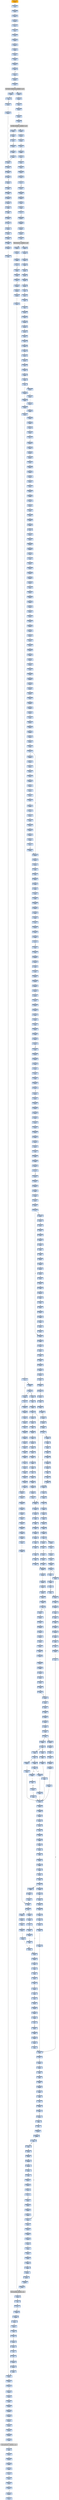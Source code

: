strict digraph G {
	graph [bgcolor=transparent,
		name=G
	];
	node [color=lightsteelblue,
		fillcolor=lightsteelblue,
		shape=rectangle,
		style=filled
	];
	"0x004a7389"	[label="0x004a7389
movl"];
	"0x004a738f"	[label="0x004a738f
movl"];
	"0x004a7389" -> "0x004a738f"	[color="#000000"];
	"0x004a705f"	[label="0x004a705f
leal"];
	"0x004a7062"	[label="0x004a7062
jmp"];
	"0x004a705f" -> "0x004a7062"	[color="#000000"];
	"0x004a72c0"	[label="0x004a72c0
addl"];
	"0x004a72c6"	[label="0x004a72c6
testl"];
	"0x004a72c0" -> "0x004a72c6"	[color="#000000"];
	"0x004a7b1b"	[label="0x004a7b1b
movl"];
	"0x004a7b1e"	[label="0x004a7b1e
movl"];
	"0x004a7b1b" -> "0x004a7b1e"	[color="#000000"];
	"0x004a7ede"	[label="0x004a7ede
subl"];
	"0x004a7ee0"	[label="0x004a7ee0
addl"];
	"0x004a7ede" -> "0x004a7ee0"	[color="#000000"];
	"0x004a77f6"	[label="0x004a77f6
movl"];
	"0x004a77fb"	[label="0x004a77fb
subl"];
	"0x004a77f6" -> "0x004a77fb"	[color="#000000"];
	"0x004a77f2"	[label="0x004a77f2
subl"];
	"0x004a77f4"	[label="0x004a77f4
shrl"];
	"0x004a77f2" -> "0x004a77f4"	[color="#000000"];
	"0x004a7179"	[label="0x004a7179
repz"];
	"0x004a717b"	[label="0x004a717b
popl"];
	"0x004a7179" -> "0x004a717b"	[color="#000000"];
	"0x004a7ec4"	[label="0x004a7ec4
orl"];
	"0x004a7ec6"	[label="0x004a7ec6
movl"];
	"0x004a7ec4" -> "0x004a7ec6"	[color="#000000"];
	"0x004a7e67"	[label="0x004a7e67
movl"];
	"0x004a7e6a"	[label="0x004a7e6a
movl"];
	"0x004a7e67" -> "0x004a7e6a"	[color="#000000"];
	"0x004a7e41"	[label="0x004a7e41
incl"];
	"0x004a7e42"	[label="0x004a7e42
movb"];
	"0x004a7e41" -> "0x004a7e42"	[color="#000000"];
	"0x004a737e"	[label="0x004a737e
movl"];
	"0x004a7384"	[label="0x004a7384
jmp"];
	"0x004a737e" -> "0x004a7384"	[color="#000000"];
	"0x004a77b3"	[label="0x004a77b3
pushl"];
	"0x004a77b4"	[label="0x004a77b4
movl"];
	"0x004a77b3" -> "0x004a77b4"	[color="#000000"];
	"0x004a7a14"	[label="0x004a7a14
xorl"];
	"0x004a7a16"	[label="0x004a7a16
movb"];
	"0x004a7a14" -> "0x004a7a16"	[color="#000000"];
	"0x004a7f5d"	[label="0x004a7f5d
movl"];
	"0x004a7f61"	[label="0x004a7f61
movl"];
	"0x004a7f5d" -> "0x004a7f61"	[color="#000000"];
	"0x004a7a87"	[label="0x004a7a87
movl"];
	"0x004a7a89"	[label="0x004a7a89
xorl"];
	"0x004a7a87" -> "0x004a7a89"	[color="#000000"];
	"0x004a7a75"	[label="0x004a7a75
addl"];
	"0x004a7a77"	[label="0x004a7a77
movl"];
	"0x004a7a75" -> "0x004a7a77"	[color="#000000"];
	"0x004a7f53"	[label="0x004a7f53
cmpl"];
	"0x004a7f55"	[label="0x004a7f55
jb"];
	"0x004a7f53" -> "0x004a7f55"	[color="#000000"];
	"0x004a7ea5"	[label="0x004a7ea5
movl"];
	"0x004a7ea8"	[label="0x004a7ea8
shll"];
	"0x004a7ea5" -> "0x004a7ea8"	[color="#000000"];
	"0x004a7826"	[label="0x004a7826
movl"];
	"0x004a782c"	[label="0x004a782c
addl"];
	"0x004a7826" -> "0x004a782c"	[color="#000000"];
	"0x004a7ba8"	[label="0x004a7ba8
leal"];
	"0x004a7bac"	[label="0x004a7bac
pushl"];
	"0x004a7ba8" -> "0x004a7bac"	[color="#000000"];
	"0x004a7269"	[label="0x004a7269
movl"];
	"0x004a726f"	[label="0x004a726f
addl"];
	"0x004a7269" -> "0x004a726f"	[color="#000000"];
	"0x004a7a11"	[label="0x004a7a11
shrl"];
	"0x004a7a11" -> "0x004a7a14"	[color="#000000"];
	"0x004a7f39"	[label="0x004a7f39
movl"];
	"0x004a7f3d"	[label="0x004a7f3d
incl"];
	"0x004a7f39" -> "0x004a7f3d"	[color="#000000"];
	"0x004a7a4e"	[label="0x004a7a4e
jmp"];
	"0x004a7a58"	[label="0x004a7a58
movl"];
	"0x004a7a4e" -> "0x004a7a58"	[color="#000000"];
	"0x004a72b9"	[label="0x004a72b9
movl"];
	"0x004a72bb"	[label="0x004a72bb
movl"];
	"0x004a72b9" -> "0x004a72bb"	[color="#000000"];
	"0x004a79a1"	[label="0x004a79a1
popl"];
	"0x004a79a2"	[label="0x004a79a2
popl"];
	"0x004a79a1" -> "0x004a79a2"	[color="#000000"];
	"0x004a7f70"	[label="0x004a7f70
cmpl"];
	"0x004a7f74"	[label="0x004a7f74
jb"];
	"0x004a7f70" -> "0x004a7f74"	[color="#000000"];
	"0x004a7b71"	[label="0x004a7b71
pushl"];
	"0x004a7b72"	[label="0x004a7b72
pushl"];
	"0x004a7b71" -> "0x004a7b72"	[color="#000000"];
	"0x004a77ee"	[label="0x004a77ee
movl"];
	"0x004a77ee" -> "0x004a77f2"	[color="#000000"];
	"0x004a7879"	[label="0x004a7879
movl"];
	"0x004a787e"	[label="0x004a787e
movl"];
	"0x004a7879" -> "0x004a787e"	[color="#000000"];
	"0x004a7198"	[label="0x004a7198
pushl"];
	"0x004a719d"	[label="0x004a719d
pushl"];
	"0x004a7198" -> "0x004a719d"	[color="#000000"];
	"0x004a7993"	[label="0x004a7993
incl"];
	"0x004a7994"	[label="0x004a7994
movl"];
	"0x004a7993" -> "0x004a7994"	[color="#000000"];
	"0x004a7a2a"	[label="0x004a7a2a
jmp"];
	"0x004a7a2a" -> "0x004a7a58"	[color="#000000"];
	"0x004a76ea"	[label="0x004a76ea
pushl"];
	"0x004a76eb"	[label="0x004a76eb
pushl"];
	"0x004a76ea" -> "0x004a76eb"	[color="#000000"];
	"0x004a7e58"	[label="0x004a7e58
orl"];
	"0x004a7e5a"	[label="0x004a7e5a
movl"];
	"0x004a7e58" -> "0x004a7e5a"	[color="#000000"];
	"0x004a76e3"	[label="0x004a76e3
movl"];
	"0x004a76e3" -> "0x004a76ea"	[color="#000000"];
	"0x004a7885"	[label="0x004a7885
movl"];
	"0x004a7888"	[label="0x004a7888
movl"];
	"0x004a7885" -> "0x004a7888"	[color="#000000"];
	"0x004a7151"	[label="0x004a7151
popl"];
	"0x004a7152"	[label="0x004a7152
popl"];
	"0x004a7151" -> "0x004a7152"	[color="#000000"];
	"0x004a7eab"	[label="0x004a7eab
movb"];
	"0x004a7ead"	[label="0x004a7ead
incl"];
	"0x004a7eab" -> "0x004a7ead"	[color="#000000"];
	"0x004a7f63"	[label="0x004a7f63
jmp"];
	"0x004a7f61" -> "0x004a7f63"	[color="#000000"];
	"0x004a7114"	[label="0x004a7114
subl"];
	"0x004a7117"	[label="0x004a7117
movl"];
	"0x004a7114" -> "0x004a7117"	[color="#000000"];
	"0x004a77d6"	[label="0x004a77d6
movl"];
	"0x004a77d9"	[label="0x004a77d9
addl"];
	"0x004a77d6" -> "0x004a77d9"	[color="#000000"];
	"0x004a7b6a"	[label="0x004a7b6a
movl"];
	"0x004a7b6c"	[label="0x004a7b6c
pushl"];
	"0x004a7b6a" -> "0x004a7b6c"	[color="#000000"];
	"0x004a7871"	[label="0x004a7871
incl"];
	"0x004a7872"	[label="0x004a7872
incl"];
	"0x004a7871" -> "0x004a7872"	[color="#000000"];
	"0x004a7bc3"	[label="0x004a7bc3
xorl"];
	"0x004a7bc5"	[label="0x004a7bc5
movl"];
	"0x004a7bc3" -> "0x004a7bc5"	[color="#000000"];
	"0x004a799c"	[label="0x004a799c
incl"];
	"0x004a799d"	[label="0x004a799d
cmpl"];
	"0x004a799c" -> "0x004a799d"	[color="#000000"];
	"0x004a76d2"	[label="0x004a76d2
leal"];
	"0x004a76d6"	[label="0x004a76d6
pushl"];
	"0x004a76d2" -> "0x004a76d6"	[color="#000000"];
	"0x004a7e9a"	[label="0x004a7e9a
jmp"];
	"0x004a7ef7"	[label="0x004a7ef7
cmpl"];
	"0x004a7e9a" -> "0x004a7ef7"	[color="#000000"];
	"0x004a7106"	[label="0x004a7106
jne"];
	"0x004a7155"	[label="0x004a7155
jmp"];
	"0x004a7106" -> "0x004a7155"	[color="#000000",
		label=T];
	"0x004a7108"	[label="0x004a7108
incb"];
	"0x004a7106" -> "0x004a7108"	[color="#000000",
		label=F];
	"0x004a7e50"	[label="0x004a7e50
andl"];
	"0x004a7e55"	[label="0x004a7e55
addl"];
	"0x004a7e50" -> "0x004a7e55"	[color="#000000"];
	"0x004a7169"	[label="0x004a7169
movl"];
	"0x004a716f"	[label="0x004a716f
sarl"];
	"0x004a7169" -> "0x004a716f"	[color="#000000"];
	"0x004a715f"	[label="0x004a715f
movl"];
	"0x004a7155" -> "0x004a715f"	[color="#000000"];
	"0x004a78c9"	[label="0x004a78c9
cmpl"];
	"0x004a78cc"	[label="0x004a78cc
movl"];
	"0x004a78c9" -> "0x004a78cc"	[color="#000000"];
	"0x004a7a5d"	[label="0x004a7a5d
addl"];
	"0x004a7a5f"	[label="0x004a7a5f
movl"];
	"0x004a7a5d" -> "0x004a7a5f"	[color="#000000"];
	"0x004a72ee"	[label="0x004a72ee
testl"];
	"0x004a72f0"	[label="0x004a72f0
popl"];
	"0x004a72ee" -> "0x004a72f0"	[color="#000000"];
	"0x004a7aa3"	[label="0x004a7aa3
movl"];
	"0x004a7aa8"	[label="0x004a7aa8
addl"];
	"0x004a7aa3" -> "0x004a7aa8"	[color="#000000"];
	"0x004a7f0d"	[label="0x004a7f0d
movl"];
	"0x004a7f14"	[label="0x004a7f14
jmp"];
	"0x004a7f0d" -> "0x004a7f14"	[color="#000000"];
	"0x004a7111"	[label="0x004a7111
pushl"];
	"0x004a7112"	[label="0x004a7112
movl"];
	"0x004a7111" -> "0x004a7112"	[color="#000000"];
	"0x004a79d9"	[label="0x004a79d9
orl"];
	"0x004a79db"	[label="0x004a79db
movl"];
	"0x004a79d9" -> "0x004a79db"	[color="#000000"];
	"0x004a7a38"	[label="0x004a7a38
cmpl"];
	"0x004a7a3b"	[label="0x004a7a3b
jae"];
	"0x004a7a38" -> "0x004a7a3b"	[color="#000000"];
	"0x004a7862"	[label="0x004a7862
jbe"];
	"0x004a7864"	[label="0x004a7864
xorl"];
	"0x004a7862" -> "0x004a7864"	[color="#000000",
		label=F];
	"0x004a70a7"	[label="0x004a70a7
cmpl"];
	"0x004a70aa"	[label="0x004a70aa
je"];
	"0x004a70a7" -> "0x004a70aa"	[color="#000000"];
	"0x004a7d3b"	[label="0x004a7d3b
incl"];
	"0x004a7d3c"	[label="0x004a7d3c
movl"];
	"0x004a7d3b" -> "0x004a7d3c"	[color="#000000"];
	"0x004a7e36"	[label="0x004a7e36
movl"];
	"0x004a7e39"	[label="0x004a7e39
movl"];
	"0x004a7e36" -> "0x004a7e39"	[color="#000000"];
	"0x004a7e7d"	[label="0x004a7e7d
movl"];
	"0x004a7e80"	[label="0x004a7e80
subl"];
	"0x004a7e7d" -> "0x004a7e80"	[color="#000000"];
	"0x004a740f"	[label="0x004a740f
movl"];
	"0x004a7415"	[label="0x004a7415
popa"];
	"0x004a740f" -> "0x004a7415"	[color="#000000"];
	"0x004a7161"	[label="0x004a7161
movl"];
	"0x004a7163"	[label="0x004a7163
addl"];
	"0x004a7161" -> "0x004a7163"	[color="#000000"];
	"0x004a7a62"	[label="0x004a7a62
movl"];
	"0x004a7a65"	[label="0x004a7a65
movl"];
	"0x004a7a62" -> "0x004a7a65"	[color="#000000"];
	"0x004a7eb2"	[label="0x004a7eb2
movl"];
	"0x004a7eb5"	[label="0x004a7eb5
movl"];
	"0x004a7eb2" -> "0x004a7eb5"	[color="#000000"];
	"0x004a79d0"	[label="0x004a79d0
shll"];
	"0x004a79d3"	[label="0x004a79d3
andl"];
	"0x004a79d0" -> "0x004a79d3"	[color="#000000"];
	"0x004a78a1"	[label="0x004a78a1
movl"];
	"0x004a78a5"	[label="0x004a78a5
movl"];
	"0x004a78a1" -> "0x004a78a5"	[color="#000000"];
	"0x004a79c7"	[label="0x004a79c7
movl"];
	"0x004a79c9"	[label="0x004a79c9
movl"];
	"0x004a79c7" -> "0x004a79c9"	[color="#000000"];
	"0x004a7ee4"	[label="0x004a7ee4
movl"];
	"0x004a7ee9"	[label="0x004a7ee9
movl"];
	"0x004a7ee4" -> "0x004a7ee9"	[color="#000000"];
	"0x004a7af7"	[label="0x004a7af7
popl"];
	"0x004a7af8"	[label="0x004a7af8
popl"];
	"0x004a7af7" -> "0x004a7af8"	[color="#000000"];
	"0x004a7365"	[label="0x004a7365
movl"];
	"0x004a7367"	[label="0x004a7367
addl"];
	"0x004a7365" -> "0x004a7367"	[color="#000000"];
	"0x004a7e20"	[label="0x004a7e20
testb"];
	"0x004a7e22"	[label="0x004a7e22
movl"];
	"0x004a7e20" -> "0x004a7e22"	[color="#000000"];
	"0x004a7ebc"	[label="0x004a7ebc
andl"];
	"0x004a7ec1"	[label="0x004a7ec1
addl"];
	"0x004a7ebc" -> "0x004a7ec1"	[color="#000000"];
	"0x004a7e46"	[label="0x004a7e46
movl"];
	"0x004a7e42" -> "0x004a7e46"	[color="#000000"];
	"0x004a7831"	[label="0x004a7831
ret"];
	"0x004a782c" -> "0x004a7831"	[color="#000000"];
	"0x004a77a7"	[label="0x004a77a7
pushl"];
	"0x004a77a8"	[label="0x004a77a8
movl"];
	"0x004a77a7" -> "0x004a77a8"	[color="#000000"];
	"0x004a703b"	[label="0x004a703b
pushl"];
	"0x004a703c"	[label="0x004a703c
call"];
	"0x004a703b" -> "0x004a703c"	[color="#000000"];
	"0x004a7e82"	[label="0x004a7e82
andl"];
	"0x004a7e80" -> "0x004a7e82"	[color="#000000"];
	"0x004a7a05"	[label="0x004a7a05
cmpl"];
	"0x004a7a07"	[label="0x004a7a07
jae"];
	"0x004a7a05" -> "0x004a7a07"	[color="#000000"];
	"0x004a7b24"	[label="0x004a7b24
movl"];
	"0x004a7b1e" -> "0x004a7b24"	[color="#000000"];
	"0x004a70e8"	[label="0x004a70e8
pushl"];
	"0x004a70e9"	[label="0x004a70e9
movl"];
	"0x004a70e8" -> "0x004a70e9"	[color="#000000"];
	"0x004a7e4c"	[label="0x004a7e4c
movl"];
	"0x004a7e4c" -> "0x004a7e50"	[color="#000000"];
	"0x004a7ab5"	[label="0x004a7ab5
movl"];
	"0x004a7ab9"	[label="0x004a7ab9
leal"];
	"0x004a7ab5" -> "0x004a7ab9"	[color="#000000"];
	"0x004a7729"	[label="0x004a7729
addl"];
	"0x004a772f"	[label="0x004a772f
ret"];
	"0x004a7729" -> "0x004a772f"	[color="#000000"];
	"0x004a7d3a"	[label="0x004a7d3a
incl"];
	"0x004a7d3a" -> "0x004a7d3b"	[color="#000000"];
	"0x004a7243"	[label="0x004a7243
movl"];
	"0x004a7249"	[label="0x004a7249
movl"];
	"0x004a7243" -> "0x004a7249"	[color="#000000"];
	"0x004a79b1"	[label="0x004a79b1
pushl"];
	"0x004a79b2"	[label="0x004a79b2
pushl"];
	"0x004a79b1" -> "0x004a79b2"	[color="#000000"];
	"0x004a7395"	[label="0x004a7395
pushl"];
	"0x004a7396"	[label="0x004a7396
pushl"];
	"0x004a7395" -> "0x004a7396"	[color="#000000"];
	"0x004a7b43"	[label="0x004a7b43
movl"];
	"0x004a7b49"	[label="0x004a7b49
movl"];
	"0x004a7b43" -> "0x004a7b49"	[color="#000000"];
	"0x004a7ea8" -> "0x004a7eab"	[color="#000000"];
	"0x004a7804"	[label="0x004a7804
addl"];
	"0x004a7806"	[label="0x004a7806
popl"];
	"0x004a7804" -> "0x004a7806"	[color="#000000"];
	"0x004a70c7"	[label="0x004a70c7
movl"];
	"0x004a70ca"	[label="0x004a70ca
addl"];
	"0x004a70c7" -> "0x004a70ca"	[color="#000000"];
	"0x004a7ac2"	[label="0x004a7ac2
call"];
	"0x004a780f"	[label="0x004a780f
movl"];
	"0x004a7ac2" -> "0x004a780f"	[color="#000000"];
	"0x004a77b9"	[label="0x004a77b9
movl"];
	"0x004a77bb"	[label="0x004a77bb
movb"];
	"0x004a77b9" -> "0x004a77bb"	[color="#000000"];
	"0x004a76c8"	[label="0x004a76c8
movl"];
	"0x004a76cc"	[label="0x004a76cc
subl"];
	"0x004a76c8" -> "0x004a76cc"	[color="#000000"];
	"0x004a79a3"	[label="0x004a79a3
popl"];
	"0x004a79a2" -> "0x004a79a3"	[color="#000000"];
	"0x004a7f7a"	[label="0x004a7f7a
movl"];
	"0x004a7f7e"	[label="0x004a7f7e
movl"];
	"0x004a7f7a" -> "0x004a7f7e"	[color="#000000"];
	"0x004a783a"	[label="0x004a783a
pushl"];
	"0x004a783b"	[label="0x004a783b
pushl"];
	"0x004a783a" -> "0x004a783b"	[color="#000000"];
	"0x004a79ee"	[label="0x004a79ee
movl"];
	"0x004a79f1"	[label="0x004a79f1
movl"];
	"0x004a79ee" -> "0x004a79f1"	[color="#000000"];
	"0x004a7416"	[label="0x004a7416
jne"];
	"0x004a7415" -> "0x004a7416"	[color="#000000"];
	"0x004a77ae"	[label="0x004a77ae
cmpl"];
	"0x004a77b1"	[label="0x004a77b1
jb"];
	"0x004a77ae" -> "0x004a77b1"	[color="#000000"];
	"0x004a7406"	[label="0x004a7406
addl"];
	"0x004a740c"	[label="0x004a740c
popl"];
	"0x004a7406" -> "0x004a740c"	[color="#000000"];
	"0x004a7935"	[label="0x004a7935
movl"];
	"0x004a7939"	[label="0x004a7939
movl"];
	"0x004a7935" -> "0x004a7939"	[color="#000000"];
	"0x004a79e6"	[label="0x004a79e6
movl"];
	"0x004a79e9"	[label="0x004a79e9
cmpl"];
	"0x004a79e6" -> "0x004a79e9"	[color="#000000"];
	"0x004a70b7"	[label="0x004a70b7
pushl"];
	"0x004a70bc"	[label="0x004a70bc
pushl"];
	"0x004a70b7" -> "0x004a70bc"	[color="#000000"];
	"0x004a7ea2"	[label="0x004a7ea2
movl"];
	"0x004a7ea2" -> "0x004a7ea5"	[color="#000000"];
	"0x004a736e"	[label="0x004a736e
jmp"];
	"0x004a72a2"	[label="0x004a72a2
movl"];
	"0x004a736e" -> "0x004a72a2"	[color="#000000"];
	"0x004a7ca3"	[label="0x004a7ca3
testb"];
	"0x004a7ca5"	[label="0x004a7ca5
jne"];
	"0x004a7ca3" -> "0x004a7ca5"	[color="#000000"];
	"0x004a7022"	[label="0x004a7022
cmpl"];
	"0x004a7029"	[label="0x004a7029
movl"];
	"0x004a7022" -> "0x004a7029"	[color="#000000"];
	"0x004a7986"	[label="0x004a7986
xorl"];
	"0x004a7988"	[label="0x004a7988
movb"];
	"0x004a7986" -> "0x004a7988"	[color="#000000"];
	"0x004a7a7d"	[label="0x004a7a7d
popl"];
	"0x004a7a7e"	[label="0x004a7a7e
popl"];
	"0x004a7a7d" -> "0x004a7a7e"	[color="#000000"];
	"0x004a7813"	[label="0x004a7813
movl"];
	"0x004a7817"	[label="0x004a7817
movl"];
	"0x004a7813" -> "0x004a7817"	[color="#000000"];
	"0x004a7176"	[label="0x004a7176
andl"];
	"0x004a7176" -> "0x004a7179"	[color="#000000"];
	"0x004a7bc7"	[label="0x004a7bc7
call"];
	"0x004a7bc5" -> "0x004a7bc7"	[color="#000000"];
	"0x004a7b9d"	[label="0x004a7b9d
cmpl"];
	"0x004a7ba0"	[label="0x004a7ba0
jb"];
	"0x004a7b9d" -> "0x004a7ba0"	[color="#000000"];
	"0x004a7e65"	[label="0x004a7e65
jae"];
	"0x004a7e65" -> "0x004a7e67"	[color="#000000",
		label=F];
	"0x004a7b69"	[label="0x004a7b69
pushl"];
	"0x004a7b69" -> "0x004a7b6a"	[color="#000000"];
	"0x004a724f"	[label="0x004a724f
orl"];
	"0x004a7251"	[label="0x004a7251
je"];
	"0x004a724f" -> "0x004a7251"	[color="#000000"];
	"0x004a7a82"	[label="0x004a7a82
popl"];
	"0x004a7a83"	[label="0x004a7a83
ret"];
	"0x004a7a82" -> "0x004a7a83"	[color="#000000"];
	"0x004a78d3"	[label="0x004a78d3
jl"];
	"0x004a7922"	[label="0x004a7922
movl"];
	"0x004a78d3" -> "0x004a7922"	[color="#000000",
		label=T];
	"0x004a78d5"	[label="0x004a78d5
movl"];
	"0x004a78d3" -> "0x004a78d5"	[color="#000000",
		label=F];
	"0x004a702f"	[label="0x004a702f
jne"];
	"0x004a7029" -> "0x004a702f"	[color="#000000"];
	"0x004a7f4e"	[label="0x004a7f4e
movb"];
	"0x004a7f51"	[label="0x004a7f51
movl"];
	"0x004a7f4e" -> "0x004a7f51"	[color="#000000"];
	"0x004a719f"	[label="0x004a719f
pushl"];
	"0x004a71a5"	[label="0x004a71a5
call"];
	"0x004a719f" -> "0x004a71a5"	[color="#000000"];
	"0x004a7e3f"	[label="0x004a7e3f
movb"];
	"0x004a7e3f" -> "0x004a7e41"	[color="#000000"];
	"0x004a7cb9"	[label="0x004a7cb9
xorl"];
	"0x004a7cbb"	[label="0x004a7cbb
cmpb"];
	"0x004a7cb9" -> "0x004a7cbb"	[color="#000000"];
	"0x004a7b0f"	[label="0x004a7b0f
leal"];
	"0x004a7b12"	[label="0x004a7b12
movl"];
	"0x004a7b0f" -> "0x004a7b12"	[color="#000000"];
	"0x004a78cf"	[label="0x004a78cf
movl"];
	"0x004a78cc" -> "0x004a78cf"	[color="#000000"];
	"0x004a7ce7"	[label="0x004a7ce7
popl"];
	"0x004a7ce8"	[label="0x004a7ce8
movb"];
	"0x004a7ce7" -> "0x004a7ce8"	[color="#000000"];
	"0x004a7183"	[label="0x004a7183
pushl"];
	"0x004a7189"	[label="0x004a7189
call"];
	"0x004a7183" -> "0x004a7189"	[color="#000000"];
	"0x004a7b37"	[label="0x004a7b37
movl"];
	"0x004a7b3d"	[label="0x004a7b3d
movl"];
	"0x004a7b37" -> "0x004a7b3d"	[color="#000000"];
	"0x004a77e5"	[label="0x004a77e5
jae"];
	"0x004a77e7"	[label="0x004a77e7
popl"];
	"0x004a77e5" -> "0x004a77e7"	[color="#000000",
		label=F];
	"0x004a7cf2"	[label="0x004a7cf2
call"];
	"0x004a7cf8"	[label="0x004a7cf8
popl"];
	"0x004a7cf2" -> "0x004a7cf8"	[color="#000000"];
	"0x004a77ad"	[label="0x004a77ad
pushl"];
	"0x004a77a8" -> "0x004a77ad"	[color="#000000"];
	"0x004a7a47"	[label="0x004a7a47
jae"];
	"0x004a7a49"	[label="0x004a7a49
movl"];
	"0x004a7a47" -> "0x004a7a49"	[color="#000000",
		label=F];
	"0x004a7af1"	[label="0x004a7af1
movl"];
	"0x004a7831" -> "0x004a7af1"	[color="#000000"];
	"0x004a7a42"	[label="0x004a7a42
jmp"];
	"0x004a7a42" -> "0x004a7a58"	[color="#000000"];
	"0x004a79ec"	[label="0x004a79ec
jae"];
	"0x004a79e9" -> "0x004a79ec"	[color="#000000"];
	"0x004a7e3c"	[label="0x004a7e3c
shll"];
	"0x004a7e39" -> "0x004a7e3c"	[color="#000000"];
	"0x004a7392"	[label="0x004a7392
addl"];
	"0x004a7394"	[label="0x004a7394
pushl"];
	"0x004a7392" -> "0x004a7394"	[color="#000000"];
	"0x004a7b6d"	[label="0x004a7b6d
pushl"];
	"0x004a7b6e"	[label="0x004a7b6e
leal"];
	"0x004a7b6d" -> "0x004a7b6e"	[color="#000000"];
	"0x004a7a44"	[label="0x004a7a44
cmpl"];
	"0x004a7a44" -> "0x004a7a47"	[color="#000000"];
	"0x004a7efa"	[label="0x004a7efa
jae"];
	"0x004a7ef7" -> "0x004a7efa"	[color="#000000"];
	"0x004a7f6c"	[label="0x004a7f6c
testb"];
	"0x004a7f6e"	[label="0x004a7f6e
je"];
	"0x004a7f6c" -> "0x004a7f6e"	[color="#000000"];
	"0x004a7ba2"	[label="0x004a7ba2
leal"];
	"0x004a7ba2" -> "0x004a7ba8"	[color="#000000"];
	"0x004a783f"	[label="0x004a783f
pushl"];
	"0x004a7840"	[label="0x004a7840
movl"];
	"0x004a783f" -> "0x004a7840"	[color="#000000"];
	"0x004a7cf1"	[label="0x004a7cf1
ret"];
	"0x004a7cf1" -> "0x004a7f6c"	[color="#000000"];
	"0x004a718c"	[label="0x004a718c
addl"];
	"0x004a718f"	[label="0x004a718f
cmpl"];
	"0x004a718c" -> "0x004a718f"	[color="#000000"];
	"0x004a7a0f"	[label="0x004a7a0f
movl"];
	"0x004a7a0f" -> "0x004a7a11"	[color="#000000"];
	"0x004a7907"	[label="0x004a7907
movw"];
	"0x004a790a"	[label="0x004a790a
shrl"];
	"0x004a7907" -> "0x004a790a"	[color="#000000"];
	"0x004a7960"	[label="0x004a7960
xorl"];
	"0x004a7962"	[label="0x004a7962
testl"];
	"0x004a7960" -> "0x004a7962"	[color="#000000"];
	"0x004a77e0"	[label="0x004a77e0
movl"];
	"0x004a77e3"	[label="0x004a77e3
cmpl"];
	"0x004a77e0" -> "0x004a77e3"	[color="#000000"];
	"0x004a7904"	[label="0x004a7904
shll"];
	"0x004a7904" -> "0x004a7907"	[color="#000000"];
	"0x004a7823"	[label="0x004a7823
leal"];
	"0x004a7823" -> "0x004a7826"	[color="#000000"];
	"0x004a739e"	[label="0x004a739e
call"];
	VIRTUALPROTECT_KERNEL32_DLL	[color=lightgrey,
		fillcolor=lightgrey,
		label="VIRTUALPROTECT_KERNEL32_DLL
VIRTUALPROTECT-KERNEL32-DLL"];
	"0x004a739e" -> VIRTUALPROTECT_KERNEL32_DLL	[color="#000000"];
	"0x004a7f80"	[label="0x004a7f80
popl"];
	"0x004a7f81"	[label="0x004a7f81
popl"];
	"0x004a7f80" -> "0x004a7f81"	[color="#000000"];
	"0x004a70f1"	[label="0x004a70f1
pushl"];
	"0x004a70f7"	[label="0x004a70f7
pushl"];
	"0x004a70f1" -> "0x004a70f7"	[color="#000000"];
	"0x004a71b0"	[label="0x004a71b0
je"];
	"0x004a71b2"	[label="0x004a71b2
movl"];
	"0x004a71b0" -> "0x004a71b2"	[color="#000000",
		label=F];
	"0x004a79fb"	[label="0x004a79fb
shrl"];
	"0x004a79fd"	[label="0x004a79fd
movl"];
	"0x004a79fb" -> "0x004a79fd"	[color="#000000"];
	"0x004a77db"	[label="0x004a77db
movl"];
	"0x004a77de"	[label="0x004a77de
movl"];
	"0x004a77db" -> "0x004a77de"	[color="#000000"];
	"0x004a7112" -> "0x004a7114"	[color="#000000"];
	"0x004a7276"	[label="0x004a7276
je"];
	"0x004a7276" -> "0x004a7389"	[color="#000000",
		label=T];
	"0x004a7802"	[label="0x004a7802
shrl"];
	"0x004a7802" -> "0x004a7804"	[color="#000000"];
	"0x004a7e29"	[label="0x004a7e29
jb"];
	"0x004a7e2b"	[label="0x004a7e2b
movl"];
	"0x004a7e29" -> "0x004a7e2b"	[color="#000000",
		label=F];
	"0x004a7e9c"	[label="0x004a7e9c
cmpl"];
	"0x004a7e29" -> "0x004a7e9c"	[color="#000000",
		label=T];
	"0x004a7a5a"	[label="0x004a7a5a
movl"];
	"0x004a7a5a" -> "0x004a7a5d"	[color="#000000"];
	"0x004a77eb"	[label="0x004a77eb
movl"];
	"0x004a77eb" -> "0x004a77ee"	[color="#000000"];
	"0x004a79a4"	[label="0x004a79a4
movb"];
	"0x004a79a6"	[label="0x004a79a6
popl"];
	"0x004a79a4" -> "0x004a79a6"	[color="#000000"];
	"0x004a77b4" -> "0x004a77b9"	[color="#000000"];
	"0x004a781d"	[label="0x004a781d
movl"];
	"0x004a7817" -> "0x004a781d"	[color="#000000"];
	"0x004a7a2c"	[label="0x004a7a2c
cmpl"];
	"0x004a7a2f"	[label="0x004a7a2f
jae"];
	"0x004a7a2c" -> "0x004a7a2f"	[color="#000000"];
	"0x004a70b2"	[label="0x004a70b2
pushl"];
	"0x004a70b2" -> "0x004a70b7"	[color="#000000"];
	"0x004a7eee"	[label="0x004a7eee
andl"];
	"0x004a7ef3"	[label="0x004a7ef3
shrl"];
	"0x004a7eee" -> "0x004a7ef3"	[color="#000000"];
	"0x004a740d"	[label="0x004a740d
orl"];
	"0x004a740c" -> "0x004a740d"	[color="#000000"];
	"0x004a7ecb"	[label="0x004a7ecb
movl"];
	"0x004a7ece"	[label="0x004a7ece
movl"];
	"0x004a7ecb" -> "0x004a7ece"	[color="#000000"];
	"0x004a7110"	[label="0x004a7110
pushl"];
	"0x004a7110" -> "0x004a7111"	[color="#000000"];
	"0x004a7855"	[label="0x004a7855
movl"];
	"0x004a785c"	[label="0x004a785c
cmpl"];
	"0x004a7855" -> "0x004a785c"	[color="#000000"];
	"0x004a77a5"	[label="0x004a77a5
movl"];
	"0x004a77a5" -> "0x004a77a7"	[color="#000000"];
	"0x004a7b74"	[label="0x004a7b74
movl"];
	"0x004a7b76"	[label="0x004a7b76
call"];
	"0x004a7b74" -> "0x004a7b76"	[color="#000000"];
	"0x004a79f4"	[label="0x004a79f4
movl"];
	"0x004a79f9"	[label="0x004a79f9
subl"];
	"0x004a79f4" -> "0x004a79f9"	[color="#000000"];
	"0x004a7949"	[label="0x004a7949
je"];
	"0x004a795a"	[label="0x004a795a
movl"];
	"0x004a7949" -> "0x004a795a"	[color="#000000",
		label=T];
	"0x004a7a19"	[label="0x004a7a19
movl"];
	"0x004a7a1b"	[label="0x004a7a1b
jmp"];
	"0x004a7a19" -> "0x004a7a1b"	[color="#000000"];
	"0x004a7e3c" -> "0x004a7e3f"	[color="#000000"];
	"0x004a7f82"	[label="0x004a7f82
popl"];
	"0x004a7f83"	[label="0x004a7f83
movb"];
	"0x004a7f82" -> "0x004a7f83"	[color="#000000"];
	"0x004a710e"	[label="0x004a710e
pushl"];
	"0x004a7108" -> "0x004a710e"	[color="#000000"];
	"0x004a7172"	[label="0x004a7172
repz"];
	"0x004a716f" -> "0x004a7172"	[color="#000000"];
	"0x004a7aab"	[label="0x004a7aab
shll"];
	"0x004a7aa8" -> "0x004a7aab"	[color="#000000"];
	"0x004a77cb"	[label="0x004a77cb
shll"];
	"0x004a77ce"	[label="0x004a77ce
andl"];
	"0x004a77cb" -> "0x004a77ce"	[color="#000000"];
	"0x004a7d36"	[label="0x004a7d36
movb"];
	"0x004a7d38"	[label="0x004a7d38
movl"];
	"0x004a7d36" -> "0x004a7d38"	[color="#000000"];
	"0x004a7e34"	[label="0x004a7e34
jb"];
	"0x004a7e34" -> "0x004a7e67"	[color="#000000",
		label=T];
	"0x004a7e34" -> "0x004a7e36"	[color="#000000",
		label=F];
	"0x004a79de"	[label="0x004a79de
addl"];
	"0x004a79db" -> "0x004a79de"	[color="#000000"];
	"0x004a7eae"	[label="0x004a7eae
movb"];
	"0x004a7eae" -> "0x004a7eb2"	[color="#000000"];
	"0x004a7f45"	[label="0x004a7f45
jae"];
	"0x004a7f47"	[label="0x004a7f47
movl"];
	"0x004a7f45" -> "0x004a7f47"	[color="#000000",
		label=F];
	"0x004a711f"	[label="0x004a711f
orl"];
	"0x004a7121"	[label="0x004a7121
je"];
	"0x004a711f" -> "0x004a7121"	[color="#000000"];
	"0x004a7853"	[label="0x004a7853
repz"];
	"0x004a7853" -> "0x004a7855"	[color="#000000"];
	"0x004a7ed3"	[label="0x004a7ed3
movl"];
	"0x004a7ed6"	[label="0x004a7ed6
movl"];
	"0x004a7ed3" -> "0x004a7ed6"	[color="#000000"];
	"0x004a7983"	[label="0x004a7983
movl"];
	"0x004a7983" -> "0x004a7986"	[color="#000000"];
	"0x004a78e6"	[label="0x004a78e6
shrl"];
	"0x004a78e9"	[label="0x004a78e9
movl"];
	"0x004a78e6" -> "0x004a78e9"	[color="#000000"];
	"0x004a7e88"	[label="0x004a7e88
shrl"];
	"0x004a7e8a"	[label="0x004a7e8a
leal"];
	"0x004a7e88" -> "0x004a7e8a"	[color="#000000"];
	"0x004a7b14"	[label="0x004a7b14
movl"];
	"0x004a7b12" -> "0x004a7b14"	[color="#000000"];
	"0x004a7b2a"	[label="0x004a7b2a
movl"];
	"0x004a7b30"	[label="0x004a7b30
xorl"];
	"0x004a7b2a" -> "0x004a7b30"	[color="#000000"];
	"0x004a7f63" -> "0x004a7f70"	[color="#000000"];
	"0x004a7f49"	[label="0x004a7f49
subl"];
	"0x004a7f4b"	[label="0x004a7f4b
incl"];
	"0x004a7f49" -> "0x004a7f4b"	[color="#000000"];
	"0x004a7b98"	[label="0x004a7b98
movb"];
	"0x004a7b9c"	[label="0x004a7b9c
incl"];
	"0x004a7b98" -> "0x004a7b9c"	[color="#000000"];
	"0x004a7e5c"	[label="0x004a7e5c
cmpl"];
	"0x004a7e5a" -> "0x004a7e5c"	[color="#000000"];
	"0x004a72be"	[label="0x004a72be
addl"];
	"0x004a72bb" -> "0x004a72be"	[color="#000000"];
	"0x004a7014"	[label="0x004a7014
popl"];
	"0x004a7015"	[label="0x004a7015
movl"];
	"0x004a7014" -> "0x004a7015"	[color="#000000"];
	"0x004a7b02"	[label="0x004a7b02
movl"];
	"0x004a7b06"	[label="0x004a7b06
movl"];
	"0x004a7b02" -> "0x004a7b06"	[color="#000000"];
	"0x004a76ec"	[label="0x004a76ec
leal"];
	"0x004a76f0"	[label="0x004a76f0
call"];
	"0x004a76ec" -> "0x004a76f0"	[color="#000000"];
	"0x004a72ac"	[label="0x004a72ac
jne"];
	"0x004a72ae"	[label="0x004a72ae
movl"];
	"0x004a72ac" -> "0x004a72ae"	[color="#000000",
		label=F];
	"0x004a7a71"	[label="0x004a7a71
movl"];
	"0x004a7a71" -> "0x004a7a75"	[color="#000000"];
	"0x004a70fa"	[label="0x004a70fa
pushl"];
	"0x004a70fb"	[label="0x004a70fb
pushl"];
	"0x004a70fa" -> "0x004a70fb"	[color="#000000"];
	"0x004a7aaf"	[label="0x004a7aaf
incl"];
	"0x004a7ab0"	[label="0x004a7ab0
cmpl"];
	"0x004a7aaf" -> "0x004a7ab0"	[color="#000000"];
	"0x004a7f22"	[label="0x004a7f22
leal"];
	"0x004a7f25"	[label="0x004a7f25
movl"];
	"0x004a7f22" -> "0x004a7f25"	[color="#000000"];
	"0x004a7001"	[color=lightgrey,
		fillcolor=orange,
		label="0x004a7001
pusha"];
	"0x004a7002"	[label="0x004a7002
call"];
	"0x004a7001" -> "0x004a7002"	[color="#000000"];
	"0x004a7264"	[label="0x004a7264
movl"];
	"0x004a7251" -> "0x004a7264"	[color="#000000",
		label=T];
	"0x004a7373"	[label="0x004a7373
movl"];
	"0x004a7375"	[label="0x004a7375
movl"];
	"0x004a7373" -> "0x004a7375"	[color="#000000"];
	"0x004a7964"	[label="0x004a7964
jbe"];
	"0x004a7966"	[label="0x004a7966
movl"];
	"0x004a7964" -> "0x004a7966"	[color="#000000",
		label=F];
	"0x004a7e18"	[label="0x004a7e18
movb"];
	"0x004a7e1f"	[label="0x004a7e1f
popl"];
	"0x004a7e18" -> "0x004a7e1f"	[color="#000000"];
	"0x004a7a49" -> "0x004a7a4e"	[color="#000000"];
	"0x004a7cc3"	[label="0x004a7cc3
jne"];
	"0x004a7cbb" -> "0x004a7cc3"	[color="#000000"];
	"0x004a7056"	[label="0x004a7056
movb"];
	"0x004a7058"	[label="0x004a7058
scasb"];
	"0x004a7056" -> "0x004a7058"	[color="#000000"];
	"0x004a701a"	[label="0x004a701a
addl"];
	"0x004a7015" -> "0x004a701a"	[color="#000000"];
	"0x004a708d"	[label="0x004a708d
movl"];
	"0x004a7062" -> "0x004a708d"	[color="#000000"];
	"0x004a78f6"	[label="0x004a78f6
movl"];
	"0x004a78f8"	[label="0x004a78f8
movb"];
	"0x004a78f6" -> "0x004a78f8"	[color="#000000"];
	"0x004a7aff"	[label="0x004a7aff
ret"];
	"0x004a76dc"	[label="0x004a76dc
movl"];
	"0x004a7aff" -> "0x004a76dc"	[color="#000000"];
	"0x004a7a9b"	[label="0x004a7a9b
movb"];
	"0x004a7aa2"	[label="0x004a7aa2
popl"];
	"0x004a7a9b" -> "0x004a7aa2"	[color="#000000"];
	"0x004a7f1c"	[label="0x004a7f1c
movl"];
	"0x004a7f1c" -> "0x004a7f22"	[color="#000000"];
	"0x004a7398"	[label="0x004a7398
pushl"];
	"0x004a739a"	[label="0x004a739a
pushl"];
	"0x004a7398" -> "0x004a739a"	[color="#000000"];
	"0x004a7048"	[label="0x004a7048
movl"];
	"0x004a704a"	[label="0x004a704a
leal"];
	"0x004a7048" -> "0x004a704a"	[color="#000000"];
	"0x004a76f0" -> "0x004a7b02"	[color="#000000"];
	"0x004a76d7"	[label="0x004a76d7
call"];
	"0x004a76d6" -> "0x004a76d7"	[color="#000000"];
	"0x004a7b4f"	[label="0x004a7b4f
movl"];
	"0x004a7b49" -> "0x004a7b4f"	[color="#000000"];
	"0x004a704d"	[label="0x004a704d
pushl"];
	"0x004a704e"	[label="0x004a704e
pushl"];
	"0x004a704d" -> "0x004a704e"	[color="#000000"];
	"0x004a79f9" -> "0x004a79fb"	[color="#000000"];
	"0x004a7d34"	[label="0x004a7d34
movl"];
	"0x004a7d34" -> "0x004a7d36"	[color="#000000"];
	"0x004a7882"	[label="0x004a7882
movl"];
	"0x004a7882" -> "0x004a7885"	[color="#000000"];
	"0x004a7059"	[label="0x004a7059
jne"];
	"0x004a7058" -> "0x004a7059"	[color="#000000"];
	"0x004a7e5f"	[label="0x004a7e5f
movl"];
	"0x004a7e5c" -> "0x004a7e5f"	[color="#000000"];
	"0x004a7a85"	[label="0x004a7a85
pushl"];
	"0x004a7a86"	[label="0x004a7a86
pushl"];
	"0x004a7a85" -> "0x004a7a86"	[color="#000000"];
	"0x004a7a95"	[label="0x004a7a95
pushl"];
	"0x004a7a96"	[label="0x004a7a96
call"];
	"0x004a7a95" -> "0x004a7a96"	[color="#000000"];
	"0x004a783c"	[label="0x004a783c
pushl"];
	"0x004a783d"	[label="0x004a783d
movl"];
	"0x004a783c" -> "0x004a783d"	[color="#000000"];
	"0x004a7f51" -> "0x004a7f53"	[color="#000000"];
	"0x004a783b" -> "0x004a783c"	[color="#000000"];
	"0x004a710f"	[label="0x004a710f
pushl"];
	"0x004a710e" -> "0x004a710f"	[color="#000000"];
	"0x004a77d4"	[label="0x004a77d4
orl"];
	"0x004a77d4" -> "0x004a77d6"	[color="#000000"];
	"0x004a77ad" -> "0x004a77ae"	[color="#000000"];
	"0x004a79b5"	[label="0x004a79b5
pushl"];
	"0x004a79b6"	[label="0x004a79b6
movl"];
	"0x004a79b5" -> "0x004a79b6"	[color="#000000"];
	"0x004a7eec"	[label="0x004a7eec
subl"];
	"0x004a7ee9" -> "0x004a7eec"	[color="#000000"];
	"0x004a7918"	[label="0x004a7918
repz"];
	"0x004a791a"	[label="0x004a791a
movl"];
	"0x004a7918" -> "0x004a791a"	[color="#000000"];
	"0x004a7e6d"	[label="0x004a7e6d
movl"];
	"0x004a7e72"	[label="0x004a7e72
subl"];
	"0x004a7e6d" -> "0x004a7e72"	[color="#000000"];
	"0x004a7bb6"	[label="0x004a7bb6
jne"];
	"0x004a7bb6" -> "0x004a7bc3"	[color="#000000",
		label=T];
	"0x004a7055"	[label="0x004a7055
stosl"];
	"0x004a7055" -> "0x004a7056"	[color="#000000"];
	"0x004a78ad"	[label="0x004a78ad
cmpl"];
	"0x004a78b3"	[label="0x004a78b3
movl"];
	"0x004a78ad" -> "0x004a78b3"	[color="#000000"];
	"0x004a78eb"	[label="0x004a78eb
andl"];
	"0x004a78f0"	[label="0x004a78f0
subl"];
	"0x004a78eb" -> "0x004a78f0"	[color="#000000"];
	"0x004a7eb8"	[label="0x004a7eb8
movl"];
	"0x004a7eb8" -> "0x004a7ebc"	[color="#000000"];
	"0x004a78a9"	[label="0x004a78a9
shll"];
	"0x004a78a5" -> "0x004a78a9"	[color="#000000"];
	"0x004a78e0"	[label="0x004a78e0
movl"];
	"0x004a78e0" -> "0x004a78e6"	[color="#000000"];
	"0x004a700a"	[label="0x004a700a
popl"];
	"0x004a7002" -> "0x004a700a"	[color="#000000"];
	"0x004a700b"	[label="0x004a700b
incl"];
	"0x004a700a" -> "0x004a700b"	[color="#000000"];
	"0x004a7a7f"	[label="0x004a7a7f
movl"];
	"0x004a7a7e" -> "0x004a7a7f"	[color="#000000"];
	"0x004a7834"	[label="0x004a7834
subl"];
	"0x004a7834" -> "0x004a783a"	[color="#000000"];
	"0x004a7970"	[label="0x004a7970
testb"];
	"0x004a7972"	[label="0x004a7972
je"];
	"0x004a7970" -> "0x004a7972"	[color="#000000"];
	"0x004a7174"	[label="0x004a7174
movl"];
	"0x004a7174" -> "0x004a7176"	[color="#000000"];
	"0x004a7e62"	[label="0x004a7e62
movl"];
	"0x004a7e62" -> "0x004a7e65"	[color="#000000"];
	"0x004a7420"	[label="0x004a7420
pushl"];
	"0x004a7416" -> "0x004a7420"	[color="#000000",
		label=T];
	"0x004a7a27"	[label="0x004a7a27
addl"];
	"0x004a7a27" -> "0x004a7a2a"	[color="#000000"];
	"0x004a7cc6"	[label="0x004a7cc6
cmpl"];
	"0x004a7cc9"	[label="0x004a7cc9
jb"];
	"0x004a7cc6" -> "0x004a7cc9"	[color="#000000"];
	"0x004a7e24"	[label="0x004a7e24
je"];
	"0x004a7e26"	[label="0x004a7e26
cmpl"];
	"0x004a7e24" -> "0x004a7e26"	[color="#000000",
		label=F];
	"0x004a7e24" -> "0x004a7e9c"	[color="#000000",
		label=T];
	"0x004a78dc"	[label="0x004a78dc
movl"];
	"0x004a78dc" -> "0x004a78e0"	[color="#000000"];
	"0x004a7b63"	[label="0x004a7b63
subl"];
	"0x004a7b63" -> "0x004a7b69"	[color="#000000"];
	"0x004a7099"	[label="0x004a7099
xchgl"];
	"0x004a709f"	[label="0x004a709f
movl"];
	"0x004a7099" -> "0x004a709f"	[color="#000000"];
	"0x004a7efc"	[label="0x004a7efc
movl"];
	"0x004a7f03"	[label="0x004a7f03
testl"];
	"0x004a7efc" -> "0x004a7f03"	[color="#000000"];
	"0x004a7d2d"	[label="0x004a7d2d
cmpl"];
	"0x004a7d32"	[label="0x004a7d32
jae"];
	"0x004a7d2d" -> "0x004a7d32"	[color="#000000"];
	"0x004a7287"	[label="0x004a7287
testl"];
	"0x004a7289"	[label="0x004a7289
jne"];
	"0x004a7287" -> "0x004a7289"	[color="#000000"];
	"0x004a78f2"	[label="0x004a78f2
addl"];
	"0x004a78f4"	[label="0x004a78f4
movb"];
	"0x004a78f2" -> "0x004a78f4"	[color="#000000"];
	"0x004a72c8"	[label="0x004a72c8
je"];
	"0x004a72c6" -> "0x004a72c8"	[color="#000000"];
	"0x004a799f"	[label="0x004a799f
jb"];
	"0x004a799d" -> "0x004a799f"	[color="#000000"];
	"0x004a7abc"	[label="0x004a7abc
pushl"];
	"0x004a7abd"	[label="0x004a7abd
pushl"];
	"0x004a7abc" -> "0x004a7abd"	[color="#000000"];
	"0x004a7e74"	[label="0x004a7e74
addl"];
	"0x004a7e76"	[label="0x004a7e76
shrl"];
	"0x004a7e74" -> "0x004a7e76"	[color="#000000"];
	"0x004a7400"	[label="0x004a7400
movl"];
	"0x004a7405"	[label="0x004a7405
pushl"];
	"0x004a7400" -> "0x004a7405"	[color="#000000"];
	"0x004a780b"	[label="0x004a780b
popl"];
	"0x004a780c"	[label="0x004a780c
ret"];
	"0x004a780b" -> "0x004a780c"	[color="#000000"];
	"0x004a7f05"	[label="0x004a7f05
je"];
	"0x004a7f03" -> "0x004a7f05"	[color="#000000"];
	"0x004a783d" -> "0x004a783f"	[color="#000000"];
	"0x004a7a6f"	[label="0x004a7a6f
shrl"];
	"0x004a7a6f" -> "0x004a7a71"	[color="#000000"];
	"0x004a780a"	[label="0x004a780a
popl"];
	"0x004a780a" -> "0x004a780b"	[color="#000000"];
	"0x004a7ccb"	[label="0x004a7ccb
jmp"];
	"0x004a7cd4"	[label="0x004a7cd4
movl"];
	"0x004a7ccb" -> "0x004a7cd4"	[color="#000000"];
	"0x004a7035"	[label="0x004a7035
leal"];
	"0x004a702f" -> "0x004a7035"	[color="#000000",
		label=F];
	"0x004a7892"	[label="0x004a7892
movl"];
	"0x004a789a"	[label="0x004a789a
movl"];
	"0x004a7892" -> "0x004a789a"	[color="#000000"];
	"0x004a740d" -> "0x004a740f"	[color="#000000"];
	"0x004a701c"	[label="0x004a701c
subl"];
	"0x004a701c" -> "0x004a7022"	[color="#000000"];
	"0x004a7e49"	[label="0x004a7e49
movl"];
	"0x004a7e46" -> "0x004a7e49"	[color="#000000"];
	"0x004a7e95"	[label="0x004a7e95
addl"];
	"0x004a7e97"	[label="0x004a7e97
leal"];
	"0x004a7e95" -> "0x004a7e97"	[color="#000000"];
	"0x004a79b0"	[label="0x004a79b0
pushl"];
	"0x004a79b0" -> "0x004a79b1"	[color="#000000"];
	"0x004a792a"	[label="0x004a792a
decl"];
	"0x004a792b"	[label="0x004a792b
addl"];
	"0x004a792a" -> "0x004a792b"	[color="#000000"];
	"0x004a7cea"	[label="0x004a7cea
popl"];
	"0x004a7ce8" -> "0x004a7cea"	[color="#000000"];
	"0x004a771a"	[label="0x004a771a
jne"];
	"0x004a7726"	[label="0x004a7726
movl"];
	"0x004a771a" -> "0x004a7726"	[color="#000000",
		label=T];
	"0x004a7aa2" -> "0x004a7aa3"	[color="#000000"];
	"0x004a7f41"	[label="0x004a7f41
cmpl"];
	"0x004a7f43"	[label="0x004a7f43
movl"];
	"0x004a7f41" -> "0x004a7f43"	[color="#000000"];
	"0x004a7ab3"	[label="0x004a7ab3
jb"];
	"0x004a7ab0" -> "0x004a7ab3"	[color="#000000"];
	"0x004a7f47" -> "0x004a7f49"	[color="#000000"];
	"0x004a7101"	[label="0x004a7101
movb"];
	"0x004a772f" -> "0x004a7101"	[color="#000000"];
	"0x004a7378"	[label="0x004a7378
movl"];
	"0x004a7375" -> "0x004a7378"	[color="#000000"];
	"0x004a7f89"	[label="0x004a7f89
ret"];
	"0x004a7718"	[label="0x004a7718
testb"];
	"0x004a7f89" -> "0x004a7718"	[color="#000000"];
	"0x004a7926"	[label="0x004a7926
addl"];
	"0x004a7922" -> "0x004a7926"	[color="#000000"];
	"0x004a78d8"	[label="0x004a78d8
movl"];
	"0x004a78d8" -> "0x004a78dc"	[color="#000000"];
	"0x004a7f16"	[label="0x004a7f16
movl"];
	"0x004a7f16" -> "0x004a7f1c"	[color="#000000"];
	"0x004a76dc" -> "0x004a76e3"	[color="#000000"];
	"0x004a7f85"	[label="0x004a7f85
popl"];
	"0x004a7f86"	[label="0x004a7f86
addl"];
	"0x004a7f85" -> "0x004a7f86"	[color="#000000"];
	"0x004a70fc"	[label="0x004a70fc
call"];
	"0x004a70fc" -> "0x004a76c8"	[color="#000000"];
	"0x004a7192"	[label="0x004a7192
jne"];
	"0x004a7192" -> "0x004a7198"	[color="#000000",
		label=F];
	"0x004a7425"	[label="0x004a7425
ret"];
	"0x004a78fe"	[label="0x004a78fe
movl"];
	"0x004a7900"	[label="0x004a7900
movl"];
	"0x004a78fe" -> "0x004a7900"	[color="#000000"];
	"0x004a7851"	[label="0x004a7851
xorl"];
	"0x004a7851" -> "0x004a7853"	[color="#000000"];
	"0x004a7f31"	[label="0x004a7f31
movl"];
	"0x004a7f14" -> "0x004a7f31"	[color="#000000"];
	"0x004a7a6a"	[label="0x004a7a6a
subl"];
	"0x004a7a65" -> "0x004a7a6a"	[color="#000000"];
	"0x004a7baf"	[label="0x004a7baf
call"];
	"0x004a7baf" -> "0x004a7834"	[color="#000000"];
	"0x004a7915"	[label="0x004a7915
andl"];
	"0x004a7915" -> "0x004a7918"	[color="#000000"];
	"0x004a70fb" -> "0x004a70fc"	[color="#000000"];
	"0x004a7cc9" -> "0x004a7ccb"	[color="#000000",
		label=F];
	"0x004a7e72" -> "0x004a7e74"	[color="#000000"];
	"0x004a717c"	[label="0x004a717c
pushl"];
	"0x004a717b" -> "0x004a717c"	[color="#000000"];
	"0x004a7929"	[label="0x004a7929
incl"];
	"0x004a7929" -> "0x004a792a"	[color="#000000"];
	"0x004a7ed1"	[label="0x004a7ed1
jae"];
	"0x004a7ed1" -> "0x004a7ed3"	[color="#000000",
		label=F];
	"0x004a73ff"	[label="0x004a73ff
popl"];
	VIRTUALPROTECT_KERNEL32_DLL -> "0x004a73ff"	[color="#000000"];
	"0x004a7a77" -> "0x004a7a7d"	[color="#000000"];
	"0x004a71c8"	[label="0x004a71c8
je"];
	"0x004a71c8" -> "0x004a7243"	[color="#000000",
		label=T];
	"0x004a70cf"	[label="0x004a70cf
je"];
	"0x004a70cf" -> "0x004a718c"	[color="#000000",
		label=T];
	"0x004a7154"	[label="0x004a7154
popl"];
	"0x004a7154" -> "0x004a7155"	[color="#000000"];
	"0x004a7ccd"	[label="0x004a7ccd
movb"];
	"0x004a7ccd" -> "0x004a7cd4"	[color="#000000"];
	"0x004a7ee2"	[label="0x004a7ee2
shrl"];
	"0x004a7ee2" -> "0x004a7ee4"	[color="#000000"];
	"0x004a77e3" -> "0x004a77e5"	[color="#000000"];
	"0x004a7974"	[label="0x004a7974
movl"];
	"0x004a797a"	[label="0x004a797a
andl"];
	"0x004a7974" -> "0x004a797a"	[color="#000000"];
	"0x004a7e90"	[label="0x004a7e90
call"];
	"0x004a7e8a" -> "0x004a7e90"	[color="#000000"];
	"0x004a7a5f" -> "0x004a7a62"	[color="#000000"];
	"0x004a78f0" -> "0x004a78f2"	[color="#000000"];
	"0x004a705b"	[label="0x004a705b
cmpb"];
	"0x004a7059" -> "0x004a705b"	[color="#000000",
		label=F];
	"0x004a7a7f" -> "0x004a7a82"	[color="#000000"];
	"0x004a7153"	[label="0x004a7153
popl"];
	"0x004a7152" -> "0x004a7153"	[color="#000000"];
	"0x004a7d3e"	[label="0x004a7d3e
movl"];
	"0x004a7d42"	[label="0x004a7d42
jmp"];
	"0x004a7d3e" -> "0x004a7d42"	[color="#000000"];
	"0x004a7a16" -> "0x004a7a19"	[color="#000000"];
	"0x004a79ec" -> "0x004a79ee"	[color="#000000",
		label=F];
	"0x004a7a83" -> "0x004a7d2d"	[color="#000000"];
	"0x004a7a83" -> "0x004a7e95"	[color="#000000"];
	"0x004a7163" -> "0x004a7169"	[color="#000000"];
	"0x004a7cde"	[label="0x004a7cde
movl"];
	"0x004a7ce3"	[label="0x004a7ce3
repz"];
	"0x004a7cde" -> "0x004a7ce3"	[color="#000000"];
	"0x004a71b4"	[label="0x004a71b4
xchgl"];
	"0x004a71b2" -> "0x004a71b4"	[color="#000000"];
	"0x004a76cc" -> "0x004a76d2"	[color="#000000"];
	"0x004a70eb"	[label="0x004a70eb
addl"];
	"0x004a70e9" -> "0x004a70eb"	[color="#000000"];
	"0x004a7093"	[label="0x004a7093
orl"];
	"0x004a708d" -> "0x004a7093"	[color="#000000"];
	"0x004a7a84"	[label="0x004a7a84
pushl"];
	"0x004a7a84" -> "0x004a7a85"	[color="#000000"];
	"0x004a7a96" -> "0x004a7cf2"	[color="#000000"];
	"0x004a7866"	[label="0x004a7866
movb"];
	"0x004a7869"	[label="0x004a7869
movl"];
	"0x004a7866" -> "0x004a7869"	[color="#000000"];
	"0x004a7ab9" -> "0x004a7abc"	[color="#000000"];
	"0x004a7a09"	[label="0x004a7a09
movl"];
	"0x004a7a07" -> "0x004a7a09"	[color="#000000",
		label=F];
	"0x004a7a1d"	[label="0x004a7a1d
cmpl"];
	"0x004a7a07" -> "0x004a7a1d"	[color="#000000",
		label=T];
	"0x004a7b6c" -> "0x004a7b6d"	[color="#000000"];
	"0x004a7a6c"	[label="0x004a7a6c
subl"];
	"0x004a7a6e"	[label="0x004a7a6e
popl"];
	"0x004a7a6c" -> "0x004a7a6e"	[color="#000000"];
	"0x004a789e"	[label="0x004a789e
leal"];
	"0x004a789a" -> "0x004a789e"	[color="#000000"];
	"0x004a7845"	[label="0x004a7845
movl"];
	"0x004a784b"	[label="0x004a784b
xorl"];
	"0x004a7845" -> "0x004a784b"	[color="#000000"];
	"0x004a793d"	[label="0x004a793d
jge"];
	"0x004a7943"	[label="0x004a7943
cmpl"];
	"0x004a793d" -> "0x004a7943"	[color="#000000",
		label=F];
	GETPROCADDRESS_KERNEL32_DLL	[color=lightgrey,
		fillcolor=lightgrey,
		label="GETPROCADDRESS_KERNEL32_DLL
GETPROCADDRESS-KERNEL32-DLL"];
	GETPROCADDRESS_KERNEL32_DLL -> "0x004a72ee"	[color="#000000"];
	GETPROCADDRESS_KERNEL32_DLL -> "0x004a7055"	[color="#000000"];
	"0x004a71ba"	[label="0x004a71ba
movl"];
	"0x004a71b4" -> "0x004a71ba"	[color="#000000"];
	"0x004a792e"	[label="0x004a792e
cmpl"];
	"0x004a792b" -> "0x004a792e"	[color="#000000"];
	"0x004a7a25"	[label="0x004a7a25
sbbl"];
	"0x004a7a25" -> "0x004a7a27"	[color="#000000"];
	"0x004a7f83" -> "0x004a7f85"	[color="#000000"];
	"0x004a79a7"	[label="0x004a79a7
addl"];
	"0x004a79ad"	[label="0x004a79ad
ret"];
	"0x004a79a7" -> "0x004a79ad"	[color="#000000"];
	"0x004a7a93"	[label="0x004a7a93
movl"];
	"0x004a7a93" -> "0x004a7a95"	[color="#000000"];
	"0x004a7f2b"	[label="0x004a7f2b
movl"];
	"0x004a7f25" -> "0x004a7f2b"	[color="#000000"];
	"0x004a7e22" -> "0x004a7e24"	[color="#000000"];
	"0x004a7efa" -> "0x004a7efc"	[color="#000000",
		label=F];
	"0x004a7efa" -> "0x004a7f16"	[color="#000000",
		label=T];
	"0x004a7f74" -> "0x004a7f7a"	[color="#000000",
		label=F];
	"0x004a700c"	[label="0x004a700c
pushl"];
	"0x004a700d"	[label="0x004a700d
ret"];
	"0x004a700c" -> "0x004a700d"	[color="#000000"];
	"0x004a7397"	[label="0x004a7397
pushl"];
	"0x004a7396" -> "0x004a7397"	[color="#000000"];
	"0x004a7b5a"	[label="0x004a7b5a
call"];
	"0x004a7b5a" -> "0x004a7b63"	[color="#000000"];
	VIRTUALALLOC_KERNEL32_DLL	[color=lightgrey,
		fillcolor=lightgrey,
		label="VIRTUALALLOC_KERNEL32_DLL
VIRTUALALLOC-KERNEL32-DLL"];
	"0x004a70c1"	[label="0x004a70c1
movl"];
	VIRTUALALLOC_KERNEL32_DLL -> "0x004a70c1"	[color="#000000"];
	"0x004a70e2"	[label="0x004a70e2
movl"];
	VIRTUALALLOC_KERNEL32_DLL -> "0x004a70e2"	[color="#000000"];
	"0x004a79cc"	[label="0x004a79cc
movl"];
	"0x004a79c9" -> "0x004a79cc"	[color="#000000"];
	"0x004a79b3"	[label="0x004a79b3
movl"];
	"0x004a79b2" -> "0x004a79b3"	[color="#000000"];
	"0x004a785e"	[label="0x004a785e
movl"];
	"0x004a785e" -> "0x004a7862"	[color="#000000"];
	"0x004a7b57"	[label="0x004a7b57
movl"];
	"0x004a7b59"	[label="0x004a7b59
stosb"];
	"0x004a7b57" -> "0x004a7b59"	[color="#000000"];
	"0x004a7e55" -> "0x004a7e58"	[color="#000000"];
	"0x004a738f" -> "0x004a7392"	[color="#000000"];
	"0x004a7b08"	[label="0x004a7b08
movl"];
	"0x004a7b06" -> "0x004a7b08"	[color="#000000"];
	"0x004a7877"	[label="0x004a7877
jb"];
	"0x004a7877" -> "0x004a7879"	[color="#000000",
		label=F];
	"0x004a7e2e"	[label="0x004a7e2e
leal"];
	"0x004a7e2b" -> "0x004a7e2e"	[color="#000000"];
	"0x004a7e82" -> "0x004a7e88"	[color="#000000"];
	"0x004a788c"	[label="0x004a788c
xorl"];
	"0x004a788e"	[label="0x004a788e
movl"];
	"0x004a788c" -> "0x004a788e"	[color="#000000"];
	VIRTUALFREE_KERNEL32_DLL	[color=lightgrey,
		fillcolor=lightgrey,
		label="VIRTUALFREE_KERNEL32_DLL
VIRTUALFREE-KERNEL32-DLL"];
	"0x004a71a8"	[label="0x004a71a8
movl"];
	VIRTUALFREE_KERNEL32_DLL -> "0x004a71a8"	[color="#000000"];
	"0x004a711d"	[label="0x004a711d
xorl"];
	"0x004a7117" -> "0x004a711d"	[color="#000000"];
	"0x004a791e"	[label="0x004a791e
movl"];
	"0x004a791a" -> "0x004a791e"	[color="#000000"];
	"0x004a70ca" -> "0x004a70cf"	[color="#000000"];
	"0x004a70be"	[label="0x004a70be
call"];
	"0x004a70be" -> VIRTUALALLOC_KERNEL32_DLL	[color="#000000"];
	"0x004a7f07"	[label="0x004a7f07
movl"];
	"0x004a7f07" -> "0x004a7f0d"	[color="#000000"];
	"0x004a7a8d"	[label="0x004a7a8d
leal"];
	"0x004a7a8d" -> "0x004a7a93"	[color="#000000"];
	"0x004a70a1"	[label="0x004a70a1
leal"];
	"0x004a709f" -> "0x004a70a1"	[color="#000000"];
	"0x004a799f" -> "0x004a79a1"	[color="#000000",
		label=F];
	"0x004a797f"	[label="0x004a797f
movl"];
	"0x004a797a" -> "0x004a797f"	[color="#000000"];
	"0x004a7b0c"	[label="0x004a7b0c
pushl"];
	"0x004a7b08" -> "0x004a7b0c"	[color="#000000"];
	"0x004a78b7"	[label="0x004a78b7
ja"];
	"0x004a78bd"	[label="0x004a78bd
movl"];
	"0x004a78b7" -> "0x004a78bd"	[color="#000000",
		label=F];
	"0x004a7f86" -> "0x004a7f89"	[color="#000000"];
	"0x004a7f57"	[label="0x004a7f57
movl"];
	"0x004a7f55" -> "0x004a7f57"	[color="#000000",
		label=F];
	"0x004a78fa"	[label="0x004a78fa
movl"];
	"0x004a78fa" -> "0x004a78fe"	[color="#000000"];
	"0x004a739d"	[label="0x004a739d
pushl"];
	"0x004a739d" -> "0x004a739e"	[color="#000000"];
	"0x004a7a6a" -> "0x004a7a6c"	[color="#000000"];
	"0x004a7eb5" -> "0x004a7eb8"	[color="#000000"];
	"0x004a7bad"	[label="0x004a7bad
movl"];
	"0x004a7bad" -> "0x004a7baf"	[color="#000000"];
	"0x004a7cb2"	[label="0x004a7cb2
movb"];
	"0x004a7ca5" -> "0x004a7cb2"	[color="#000000",
		label=T];
	"0x004a78d5" -> "0x004a78d8"	[color="#000000"];
	"0x004a76d7" -> "0x004a7a84"	[color="#000000"];
	"0x004a7a09" -> "0x004a7a0f"	[color="#000000"];
	"0x004a7e31"	[label="0x004a7e31
cmpl"];
	"0x004a7e2e" -> "0x004a7e31"	[color="#000000"];
	"0x004a7e31" -> "0x004a7e34"	[color="#000000"];
	"0x004a7a20"	[label="0x004a7a20
jae"];
	"0x004a7a1d" -> "0x004a7a20"	[color="#000000"];
	"0x004a7ee0" -> "0x004a7ee2"	[color="#000000"];
	"0x004a77de" -> "0x004a77e0"	[color="#000000"];
	"0x004a7900" -> "0x004a7904"	[color="#000000"];
	"0x004a7e49" -> "0x004a7e4c"	[color="#000000"];
	"0x004a705d"	[label="0x004a705d
jne"];
	"0x004a705d" -> "0x004a705f"	[color="#000000",
		label=F];
	"0x004a7a6e" -> "0x004a7a6f"	[color="#000000"];
	"0x004a7a00"	[label="0x004a7a00
andl"];
	"0x004a79fd" -> "0x004a7a00"	[color="#000000"];
	"0x004a78b3" -> "0x004a78b7"	[color="#000000"];
	"0x004a79b8"	[label="0x004a79b8
cmpl"];
	"0x004a79bc"	[label="0x004a79bc
jb"];
	"0x004a79b8" -> "0x004a79bc"	[color="#000000"];
	"0x004a72b3"	[label="0x004a72b3
addl"];
	"0x004a72b3" -> "0x004a72b9"	[color="#000000"];
	"0x004a73ff" -> "0x004a7400"	[color="#000000"];
	"0x004a7f81" -> "0x004a7f82"	[color="#000000"];
	"0x004a7911"	[label="0x004a7911
movl"];
	"0x004a7911" -> "0x004a7915"	[color="#000000"];
	"0x004a72a8"	[label="0x004a72a8
movl"];
	"0x004a72aa"	[label="0x004a72aa
testl"];
	"0x004a72a8" -> "0x004a72aa"	[color="#000000"];
	"0x004a7726" -> "0x004a7729"	[color="#000000"];
	"0x004a7873"	[label="0x004a7873
cmpl"];
	"0x004a7872" -> "0x004a7873"	[color="#000000"];
	"0x004a7ceb"	[label="0x004a7ceb
addl"];
	"0x004a7ceb" -> "0x004a7cf1"	[color="#000000"];
	"0x004a77c7"	[label="0x004a77c7
movl"];
	"0x004a77c7" -> "0x004a77cb"	[color="#000000"];
	"0x004a7e97" -> "0x004a7e9a"	[color="#000000"];
	"0x004a7292"	[label="0x004a7292
movl"];
	"0x004a7289" -> "0x004a7292"	[color="#000000",
		label=T];
	"0x004a70b0"	[label="0x004a70b0
pushl"];
	"0x004a70b0" -> "0x004a70b2"	[color="#000000"];
	"0x004a7bac" -> "0x004a7bad"	[color="#000000"];
	"0x004a7875"	[label="0x004a7875
movl"];
	"0x004a7873" -> "0x004a7875"	[color="#000000"];
	"0x004a7cc3" -> "0x004a7ccd"	[color="#000000",
		label=T];
	"0x004a7cc5"	[label="0x004a7cc5
incl"];
	"0x004a7cc3" -> "0x004a7cc5"	[color="#000000",
		label=F];
	"0x004a77e8"	[label="0x004a77e8
movl"];
	"0x004a77e8" -> "0x004a77eb"	[color="#000000"];
	"0x004a72be" -> "0x004a72c0"	[color="#000000"];
	"0x004a7042"	[label="0x004a7042
movl"];
	"0x004a7042" -> "0x004a7048"	[color="#000000"];
	"0x004a7e78"	[label="0x004a7e78
movl"];
	"0x004a7e76" -> "0x004a7e78"	[color="#000000"];
	"0x004a76eb" -> "0x004a76ec"	[color="#000000"];
	"0x004a77fd"	[label="0x004a77fd
andl"];
	"0x004a77fd" -> "0x004a7802"	[color="#000000"];
	"0x004a7cda"	[label="0x004a7cda
leal"];
	"0x004a7cda" -> "0x004a7cde"	[color="#000000"];
	"0x004a718f" -> "0x004a7192"	[color="#000000"];
	"0x004a704f"	[label="0x004a704f
call"];
	"0x004a704e" -> "0x004a704f"	[color="#000000"];
	"0x004a7035" -> "0x004a703b"	[color="#000000"];
	"0x004a72f1"	[label="0x004a72f1
jne"];
	"0x004a72f0" -> "0x004a72f1"	[color="#000000"];
	"0x004a77f4" -> "0x004a77f6"	[color="#000000"];
	"0x004a7ed9"	[label="0x004a7ed9
movl"];
	"0x004a7ed9" -> "0x004a7ede"	[color="#000000"];
	"0x004a7298"	[label="0x004a7298
movl"];
	"0x004a7292" -> "0x004a7298"	[color="#000000"];
	"0x004a790d"	[label="0x004a790d
repz"];
	"0x004a790a" -> "0x004a790d"	[color="#000000"];
	"0x004a7a3b" -> "0x004a7a44"	[color="#000000",
		label=T];
	"0x004a7a3d"	[label="0x004a7a3d
movl"];
	"0x004a7a3b" -> "0x004a7a3d"	[color="#000000",
		label=F];
	"0x004a71ae"	[label="0x004a71ae
orl"];
	"0x004a71ae" -> "0x004a71b0"	[color="#000000"];
	"0x004a77b1" -> "0x004a77b3"	[color="#000000",
		label=F];
	"0x004a77b1" -> "0x004a77e8"	[color="#000000",
		label=T];
	"0x004a77a4"	[label="0x004a77a4
pushl"];
	"0x004a77a4" -> "0x004a77a5"	[color="#000000"];
	"0x004a7a1b" -> "0x004a7a58"	[color="#000000"];
	"0x004a7b72" -> "0x004a7b74"	[color="#000000"];
	"0x004a7b0d"	[label="0x004a7b0d
movl"];
	"0x004a7b0d" -> "0x004a7b0f"	[color="#000000"];
	"0x004a7181"	[label="0x004a7181
pushl"];
	"0x004a7181" -> "0x004a7183"	[color="#000000"];
	"0x004a7271"	[label="0x004a7271
movl"];
	"0x004a7384" -> "0x004a7271"	[color="#000000"];
	"0x004a7ce5"	[label="0x004a7ce5
popl"];
	"0x004a7ce6"	[label="0x004a7ce6
popl"];
	"0x004a7ce5" -> "0x004a7ce6"	[color="#000000"];
	"0x004a7cff"	[label="0x004a7cff
ret"];
	"0x004a7cff" -> "0x004a7e18"	[color="#000000"];
	"0x004a7cff" -> "0x004a7a9b"	[color="#000000"];
	"0x004a7cc5" -> "0x004a7cc6"	[color="#000000"];
	"0x004a70a1" -> "0x004a70a7"	[color="#000000"];
	"0x004a78ab"	[label="0x004a78ab
addl"];
	"0x004a78ab" -> "0x004a78ad"	[color="#000000"];
	"0x004a700e"	[label="0x004a700e
call"];
	"0x004a700e" -> "0x004a7014"	[color="#000000"];
	"0x004a78c1"	[label="0x004a78c1
movl"];
	"0x004a78c4"	[label="0x004a78c4
movl"];
	"0x004a78c1" -> "0x004a78c4"	[color="#000000"];
	"0x004a7931"	[label="0x004a7931
movl"];
	"0x004a7931" -> "0x004a7935"	[color="#000000"];
	"0x004a7888" -> "0x004a788c"	[color="#000000"];
	"0x004a70c1" -> "0x004a70c7"	[color="#000000"];
	"0x004a7298" -> "0x004a72a2"	[color="#000000"];
	"0x004a77be"	[label="0x004a77be
movb"];
	"0x004a77c2"	[label="0x004a77c2
movl"];
	"0x004a77be" -> "0x004a77c2"	[color="#000000"];
	"0x004a7397" -> "0x004a7398"	[color="#000000"];
	"0x004a784d"	[label="0x004a784d
leal"];
	"0x004a784d" -> "0x004a7851"	[color="#000000"];
	"0x004a7972" -> "0x004a7974"	[color="#000000",
		label=F];
	"0x004a7996"	[label="0x004a7996
movl"];
	"0x004a7972" -> "0x004a7996"	[color="#000000",
		label=T];
	"0x004a7af1" -> "0x004a7af7"	[color="#000000"];
	"0x004a77c4"	[label="0x004a77c4
movl"];
	"0x004a77c4" -> "0x004a77c7"	[color="#000000"];
	"0x004a797f" -> "0x004a7983"	[color="#000000"];
	"0x004a7095"	[label="0x004a7095
je"];
	"0x004a7093" -> "0x004a7095"	[color="#000000"];
	"0x004a7ce6" -> "0x004a7ce7"	[color="#000000"];
	"0x004a7962" -> "0x004a7964"	[color="#000000"];
	"0x004a72b1"	[label="0x004a72b1
addl"];
	"0x004a72b1" -> "0x004a72b3"	[color="#000000"];
	GETMODULEHANDLEA_KERNEL32_DLL	[color=lightgrey,
		fillcolor=lightgrey,
		label="GETMODULEHANDLEA_KERNEL32_DLL
GETMODULEHANDLEA-KERNEL32-DLL"];
	GETMODULEHANDLEA_KERNEL32_DLL -> "0x004a7287"	[color="#000000"];
	GETMODULEHANDLEA_KERNEL32_DLL -> "0x004a7042"	[color="#000000"];
	"0x004a7ef5"	[label="0x004a7ef5
addl"];
	"0x004a7ef5" -> "0x004a7ef7"	[color="#000000"];
	"0x004a791e" -> "0x004a7922"	[color="#000000"];
	"0x004a7b55"	[label="0x004a7b55
repz"];
	"0x004a7b4f" -> "0x004a7b55"	[color="#000000"];
	"0x004a7f4c"	[label="0x004a7f4c
movb"];
	"0x004a7f4b" -> "0x004a7f4c"	[color="#000000"];
	"0x004a7926" -> "0x004a7929"	[color="#000000"];
	"0x004a78a9" -> "0x004a78ab"	[color="#000000"];
	"0x004a70eb" -> "0x004a70f1"	[color="#000000"];
	"0x004a7d32" -> "0x004a7d34"	[color="#000000",
		label=F];
	"0x004a79bc" -> "0x004a79ee"	[color="#000000",
		label=T];
	"0x004a79be"	[label="0x004a79be
movl"];
	"0x004a79bc" -> "0x004a79be"	[color="#000000",
		label=F];
	"0x004a7b24" -> "0x004a7b2a"	[color="#000000"];
	"0x004a737b"	[label="0x004a737b
addl"];
	"0x004a7378" -> "0x004a737b"	[color="#000000"];
	"0x004a7008"	[label="0x004a7008
jmp"];
	"0x004a700d" -> "0x004a7008"	[color="#000000"];
	"0x004a7bb4"	[label="0x004a7bb4
testb"];
	"0x004a7bb4" -> "0x004a7bb6"	[color="#000000"];
	"0x004a788e" -> "0x004a7892"	[color="#000000"];
	"0x004a72a2" -> "0x004a72a8"	[color="#000000"];
	"0x004a704f" -> GETPROCADDRESS_KERNEL32_DLL	[color="#000000"];
	"0x004a78f4" -> "0x004a78f6"	[color="#000000"];
	"0x004a787e" -> "0x004a7882"	[color="#000000"];
	"0x004a78f8" -> "0x004a78fa"	[color="#000000"];
	"0x004a717c" -> "0x004a7181"	[color="#000000"];
	"0x004a7e26" -> "0x004a7e29"	[color="#000000"];
	"0x004a7cea" -> "0x004a7ceb"	[color="#000000"];
	"0x004a7f5b"	[label="0x004a7f5b
addl"];
	"0x004a7f5b" -> "0x004a7f5d"	[color="#000000"];
	"0x004a7f6e" -> "0x004a7f70"	[color="#000000",
		label=F];
	"0x004a77bd"	[label="0x004a77bd
incl"];
	"0x004a77bd" -> "0x004a77be"	[color="#000000"];
	"0x004a7b3d" -> "0x004a7b43"	[color="#000000"];
	"0x004a7b14" -> "0x004a7b1b"	[color="#000000"];
	"0x004a79b3" -> "0x004a79b5"	[color="#000000"];
	"0x004a780f" -> "0x004a7813"	[color="#000000"];
	"0x004a7153" -> "0x004a7154"	[color="#000000"];
	"0x004a7996" -> "0x004a799c"	[color="#000000"];
	"0x004a7f3e"	[label="0x004a7f3e
leal"];
	"0x004a7f3d" -> "0x004a7f3e"	[color="#000000"];
	"0x004a7864" -> "0x004a7866"	[color="#000000"];
	"0x004a7f05" -> "0x004a7f07"	[color="#000000",
		label=F];
	"0x004a7f37"	[label="0x004a7f37
movl"];
	"0x004a7f05" -> "0x004a7f37"	[color="#000000",
		label=T];
	"0x004a7ea0"	[label="0x004a7ea0
jb"];
	"0x004a7ea0" -> "0x004a7ea2"	[color="#000000",
		label=F];
	"0x004a7ea0" -> "0x004a7ed3"	[color="#000000",
		label=T];
	"0x004a7a2f" -> "0x004a7a38"	[color="#000000",
		label=T];
	"0x004a7a31"	[label="0x004a7a31
movl"];
	"0x004a7a2f" -> "0x004a7a31"	[color="#000000",
		label=F];
	"0x004a7b32"	[label="0x004a7b32
movl"];
	"0x004a7b30" -> "0x004a7b32"	[color="#000000"];
	"0x004a700b" -> "0x004a700c"	[color="#000000"];
	"0x004a7875" -> "0x004a7877"	[color="#000000"];
	"0x004a7a22"	[label="0x004a7a22
cmpl"];
	"0x004a7a22" -> "0x004a7a25"	[color="#000000"];
	"0x004a7e6a" -> "0x004a7e6d"	[color="#000000"];
	"0x004a71a5" -> VIRTUALFREE_KERNEL32_DLL	[color="#000000"];
	"0x004a786d"	[label="0x004a786d
leal"];
	"0x004a7869" -> "0x004a786d"	[color="#000000"];
	"0x004a77fb" -> "0x004a77fd"	[color="#000000"];
	"0x004a7e78" -> "0x004a7e7d"	[color="#000000"];
	"0x004a7d3c" -> "0x004a7d3e"	[color="#000000"];
	"0x004a796d"	[label="0x004a796d
movb"];
	"0x004a7966" -> "0x004a796d"	[color="#000000"];
	"0x004a7b76" -> "0x004a77a4"	[color="#000000"];
	"0x004a70e2" -> "0x004a70e8"	[color="#000000"];
	"0x004a704a" -> "0x004a704d"	[color="#000000"];
	"0x004a7e9c" -> "0x004a7ea0"	[color="#000000"];
	"0x004a703c" -> GETMODULEHANDLEA_KERNEL32_DLL	[color="#000000"];
	"0x004a77c2" -> "0x004a77c4"	[color="#000000"];
	"0x004a7d38" -> "0x004a7d3a"	[color="#000000"];
	"0x004a7a8b"	[label="0x004a7a8b
xorl"];
	"0x004a7a89" -> "0x004a7a8b"	[color="#000000"];
	"0x004a79e1"	[label="0x004a79e1
movl"];
	"0x004a79e4"	[label="0x004a79e4
movl"];
	"0x004a79e1" -> "0x004a79e4"	[color="#000000"];
	"0x004a7cf9"	[label="0x004a7cf9
subl"];
	"0x004a7cf8" -> "0x004a7cf9"	[color="#000000"];
	"0x004a715f" -> "0x004a7161"	[color="#000000"];
	"0x004a77e7" -> "0x004a77e8"	[color="#000000"];
	"0x004a77bb" -> "0x004a77bd"	[color="#000000"];
	"0x004a7cb2" -> "0x004a7cb9"	[color="#000000"];
	"0x004a79c3"	[label="0x004a79c3
movb"];
	"0x004a79c3" -> "0x004a79c7"	[color="#000000"];
	"0x004a7cd4" -> "0x004a7cda"	[color="#000000"];
	"0x004a790f"	[label="0x004a790f
movl"];
	"0x004a790d" -> "0x004a790f"	[color="#000000"];
	"0x004a79c0"	[label="0x004a79c0
movb"];
	"0x004a79be" -> "0x004a79c0"	[color="#000000"];
	"0x004a7f2b" -> "0x004a7f31"	[color="#000000"];
	"0x004a7b0c" -> "0x004a7b0d"	[color="#000000"];
	"0x004a79ad" -> "0x004a7ca3"	[color="#000000"];
	"0x004a79ad" -> "0x004a7bb4"	[color="#000000"];
	"0x004a7840" -> "0x004a7845"	[color="#000000"];
	"0x004a7e1f" -> "0x004a7e20"	[color="#000000"];
	"0x004a7ec1" -> "0x004a7ec4"	[color="#000000"];
	"0x004a7103"	[label="0x004a7103
cmpb"];
	"0x004a7101" -> "0x004a7103"	[color="#000000"];
	"0x004a7a3d" -> "0x004a7a42"	[color="#000000"];
	"0x004a79e4" -> "0x004a79e6"	[color="#000000"];
	"0x004a7a86" -> "0x004a7a87"	[color="#000000"];
	"0x004a7172" -> "0x004a7174"	[color="#000000"];
	"0x004a7ba0" -> "0x004a7ba2"	[color="#000000",
		label=F];
	"0x004a78cf" -> "0x004a78d3"	[color="#000000"];
	"0x004a72aa" -> "0x004a72ac"	[color="#000000"];
	"0x004a7b55" -> "0x004a7b57"	[color="#000000"];
	"0x004a785c" -> "0x004a785e"	[color="#000000"];
	"0x004a7274"	[label="0x004a7274
testl"];
	"0x004a7274" -> "0x004a7276"	[color="#000000"];
	"0x004a79a6" -> "0x004a79a7"	[color="#000000"];
	"0x004a79d3" -> "0x004a79d9"	[color="#000000"];
	"0x004a7aad"	[label="0x004a7aad
addl"];
	"0x004a7aad" -> "0x004a7aaf"	[color="#000000"];
	"0x004a710f" -> "0x004a7110"	[color="#000000"];
	"0x004a7e5f" -> "0x004a7e62"	[color="#000000"];
	"0x004a7394" -> "0x004a7395"	[color="#000000"];
	"0x004a7a8b" -> "0x004a7a8d"	[color="#000000"];
	"0x004a72c8" -> "0x004a7373"	[color="#000000",
		label=T];
	"0x004a798b"	[label="0x004a798b
movl"];
	"0x004a7988" -> "0x004a798b"	[color="#000000"];
	"0x004a7b9c" -> "0x004a7b9d"	[color="#000000"];
	"0x004a78e9" -> "0x004a78eb"	[color="#000000"];
	"0x004a7abd" -> "0x004a7ac2"	[color="#000000"];
	"0x004a7ab3" -> "0x004a7ab5"	[color="#000000",
		label=F];
	"0x004a79c2"	[label="0x004a79c2
incl"];
	"0x004a79c0" -> "0x004a79c2"	[color="#000000"];
	"0x004a7420" -> "0x004a7425"	[color="#000000"];
	"0x004a70f7" -> "0x004a70fa"	[color="#000000"];
	"0x004a79de" -> "0x004a79e1"	[color="#000000"];
	"0x004a7e90" -> "0x004a79b0"	[color="#000000"];
	"0x004a711d" -> "0x004a711f"	[color="#000000"];
	"0x004a72ae" -> "0x004a72b1"	[color="#000000"];
	"0x004a79a3" -> "0x004a79a4"	[color="#000000"];
	"0x004a7a36"	[label="0x004a7a36
jmp"];
	"0x004a7a36" -> "0x004a7a58"	[color="#000000"];
	"0x004a719d" -> "0x004a719f"	[color="#000000"];
	"0x004a7b59" -> "0x004a7b5a"	[color="#000000"];
	"0x004a7afe"	[label="0x004a7afe
popl"];
	"0x004a7afe" -> "0x004a7aff"	[color="#000000"];
	"0x004a7f7e" -> "0x004a7f80"	[color="#000000"];
	"0x004a7f4c" -> "0x004a7f4e"	[color="#000000"];
	"0x004a70aa" -> "0x004a70b0"	[color="#000000",
		label=F];
	"0x004a72f1" -> "0x004a7365"	[color="#000000",
		label=T];
	"0x004a7bc7" -> "0x004a79b0"	[color="#000000"];
	"0x004a7b6e" -> "0x004a7b71"	[color="#000000"];
	"0x004a7a00" -> "0x004a7a05"	[color="#000000"];
	"0x004a7d42" -> "0x004a7f70"	[color="#000000"];
	"0x004a798f"	[label="0x004a798f
leal"];
	"0x004a798f" -> "0x004a7993"	[color="#000000"];
	"0x004a7ec8"	[label="0x004a7ec8
cmpl"];
	"0x004a7ec8" -> "0x004a7ecb"	[color="#000000"];
	"0x004a795a" -> "0x004a7960"	[color="#000000"];
	"0x004a7f57" -> "0x004a7f5b"	[color="#000000"];
	"0x004a7097"	[label="0x004a7097
movl"];
	"0x004a7097" -> "0x004a7099"	[color="#000000"];
	"0x004a7af9"	[label="0x004a7af9
addl"];
	"0x004a7af9" -> "0x004a7afe"	[color="#000000"];
	"0x004a7a31" -> "0x004a7a36"	[color="#000000"];
	"0x004a7189" -> VIRTUALFREE_KERNEL32_DLL	[color="#000000"];
	"0x004a7ce3" -> "0x004a7ce5"	[color="#000000"];
	"0x004a7a20" -> "0x004a7a2c"	[color="#000000",
		label=T];
	"0x004a7a20" -> "0x004a7a22"	[color="#000000",
		label=F];
	"0x004a7af8" -> "0x004a7af9"	[color="#000000"];
	"0x004a780c" -> "0x004a7b98"	[color="#000000"];
	"0x004a70bc" -> "0x004a70be"	[color="#000000"];
	"0x004a789e" -> "0x004a78a1"	[color="#000000"];
	"0x004a739a" -> "0x004a739d"	[color="#000000"];
	"0x004a7ed6" -> "0x004a7ed9"	[color="#000000"];
	"0x004a792e" -> "0x004a7931"	[color="#000000"];
	"0x004a7405" -> "0x004a7406"	[color="#000000"];
	"0x004a7264" -> "0x004a7269"	[color="#000000"];
	"0x004a7eec" -> "0x004a7eee"	[color="#000000"];
	"0x004a7249" -> "0x004a724f"	[color="#000000"];
	"0x004a7271" -> "0x004a7274"	[color="#000000"];
	"0x004a7807"	[label="0x004a7807
movl"];
	"0x004a7807" -> "0x004a780a"	[color="#000000"];
	"0x004a781d" -> "0x004a7823"	[color="#000000"];
	"0x004a71c0"	[label="0x004a71c0
movl"];
	"0x004a71c6"	[label="0x004a71c6
subl"];
	"0x004a71c0" -> "0x004a71c6"	[color="#000000"];
	"0x004a71ba" -> "0x004a71c0"	[color="#000000"];
	"0x004a7a58" -> "0x004a7a5a"	[color="#000000"];
	"0x004a7718" -> "0x004a771a"	[color="#000000"];
	"0x004a78c7"	[label="0x004a78c7
addl"];
	"0x004a78c7" -> "0x004a78c9"	[color="#000000"];
	"0x004a7943" -> "0x004a7949"	[color="#000000"];
	"0x004a786d" -> "0x004a7871"	[color="#000000"];
	"0x004a790f" -> "0x004a7911"	[color="#000000"];
	"0x004a796d" -> "0x004a7970"	[color="#000000"];
	"0x004a71c6" -> "0x004a71c8"	[color="#000000"];
	"0x004a7f43" -> "0x004a7f45"	[color="#000000"];
	"0x004a79b6" -> "0x004a79b8"	[color="#000000"];
	"0x004a701a" -> "0x004a701c"	[color="#000000"];
	"0x004a7ef3" -> "0x004a7ef5"	[color="#000000"];
	"0x004a7994" -> "0x004a7996"	[color="#000000"];
	"0x004a737b" -> "0x004a737e"	[color="#000000"];
	"0x004a798b" -> "0x004a798f"	[color="#000000"];
	"0x004a705b" -> "0x004a705d"	[color="#000000"];
	"0x004a7ec6" -> "0x004a7ec8"	[color="#000000"];
	"0x004a7b32" -> "0x004a7b37"	[color="#000000"];
	"0x004a7ead" -> "0x004a7eae"	[color="#000000"];
	"0x004a79cc" -> "0x004a79d0"	[color="#000000"];
	"0x004a7103" -> "0x004a7106"	[color="#000000"];
	"0x004a784b" -> "0x004a784d"	[color="#000000"];
	"0x004a78c4" -> "0x004a78c7"	[color="#000000"];
	"0x004a7aab" -> "0x004a7aad"	[color="#000000"];
	"0x004a77ce" -> "0x004a77d4"	[color="#000000"];
	"0x004a78bd" -> "0x004a78c1"	[color="#000000"];
	"0x004a7ece" -> "0x004a7ed1"	[color="#000000"];
	"0x004a71a8" -> "0x004a71ae"	[color="#000000"];
	"0x004a7cf9" -> "0x004a7cff"	[color="#000000"];
	"0x004a7008" -> "0x004a700e"	[color="#000000"];
	"0x004a79f1" -> "0x004a79f4"	[color="#000000"];
	"0x004a77d9" -> "0x004a77db"	[color="#000000"];
	"0x004a726f" -> "0x004a7271"	[color="#000000"];
	"0x004a7121" -> "0x004a7151"	[color="#000000",
		label=T];
	"0x004a7f31" -> "0x004a7f37"	[color="#000000"];
	"0x004a7f3e" -> "0x004a7f41"	[color="#000000"];
	"0x004a79c2" -> "0x004a79c3"	[color="#000000"];
	"0x004a7367" -> "0x004a736e"	[color="#000000"];
	"0x004a7f37" -> "0x004a7f39"	[color="#000000"];
	"0x004a7806" -> "0x004a7807"	[color="#000000"];
	"0x004a7939" -> "0x004a793d"	[color="#000000"];
	"0x004a7095" -> "0x004a7097"	[color="#000000",
		label=F];
}
